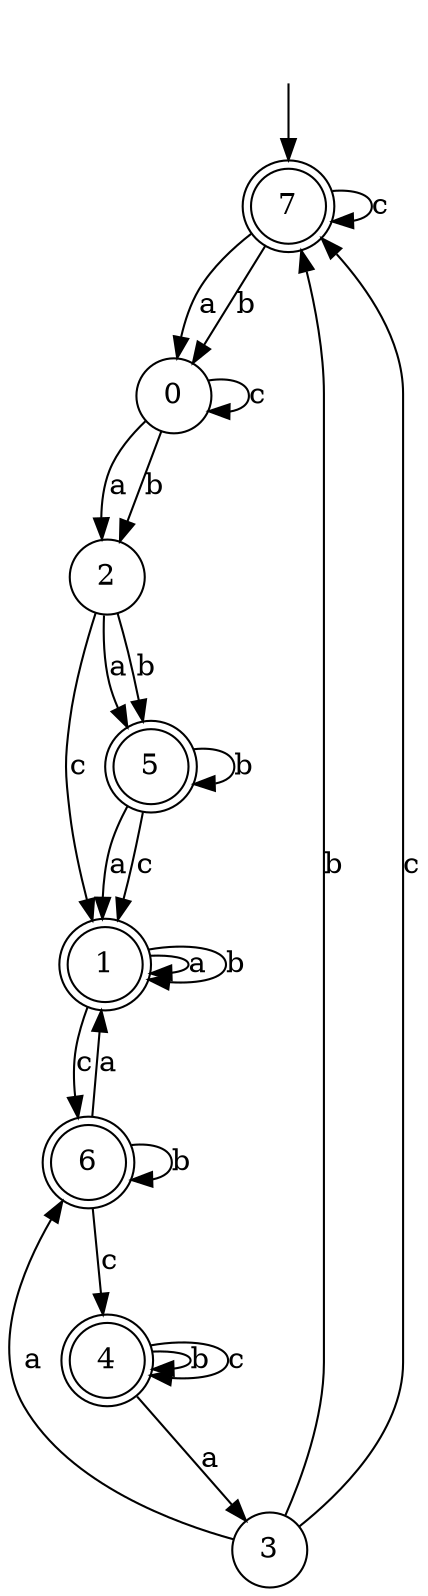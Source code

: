 digraph g {
__start [label=""shape=none]
	7[shape="doublecircle" label="7"]
	0[shape="circle" label="0"]
	1[shape="doublecircle" label="1"]
	2[shape="circle" label="2"]
	3[shape="circle" label="3"]
	4[shape="doublecircle" label="4"]
	5[shape="doublecircle" label="5"]
	6[shape="doublecircle" label="6"]

__start -> 7
	0 -> 2 [label="a"]
	0 -> 2 [label="b"]
	0 -> 0 [label="c"]
	1 -> 1 [label="a"]
	1 -> 1 [label="b"]
	1 -> 6 [label="c"]
	2 -> 5 [label="a"]
	2 -> 5 [label="b"]
	2 -> 1 [label="c"]
	3 -> 6 [label="a"]
	3 -> 7 [label="b"]
	3 -> 7 [label="c"]
	4 -> 3 [label="a"]
	4 -> 4 [label="b"]
	4 -> 4 [label="c"]
	5 -> 1 [label="a"]
	5 -> 5 [label="b"]
	5 -> 1 [label="c"]
	6 -> 1 [label="a"]
	6 -> 6 [label="b"]
	6 -> 4 [label="c"]
	7 -> 0 [label="a"]
	7 -> 0 [label="b"]
	7 -> 7 [label="c"]
}
